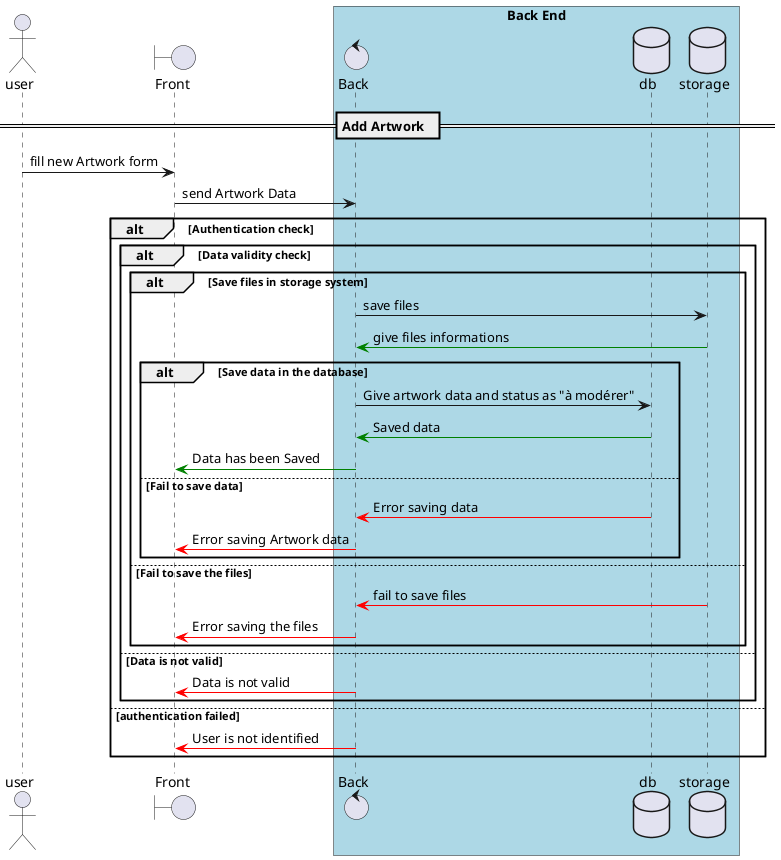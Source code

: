 @startuml Add Artwork
actor user
boundary Front
box "Back End" #LightBlue
control Back
database db
database storage
end box

== Add Artwork  ==
user -> Front : fill new Artwork form
Front -> Back : send Artwork Data

alt Authentication check
    alt Data validity check
        alt Save files in storage system
            Back -> storage : save files
            storage -[#green]> Back : give files informations

            alt Save data in the database
                Back -> db : Give artwork data and status as "à modérer"
                db -[#green]> Back : Saved data
                Back -[#green]> Front : Data has been Saved
            else Fail to save data
                db -[#red]> Back : Error saving data
                Back -[#red]> Front : Error saving Artwork data
            end
        else Fail to save the files
            storage -[#red]> Back : fail to save files
            Back -[#red]> Front : Error saving the files
        end        

    else Data is not valid
        Back -[#red]> Front : Data is not valid
    end

else authentication failed
    Back -[#red]> Front : User is not identified
end



@enduml
